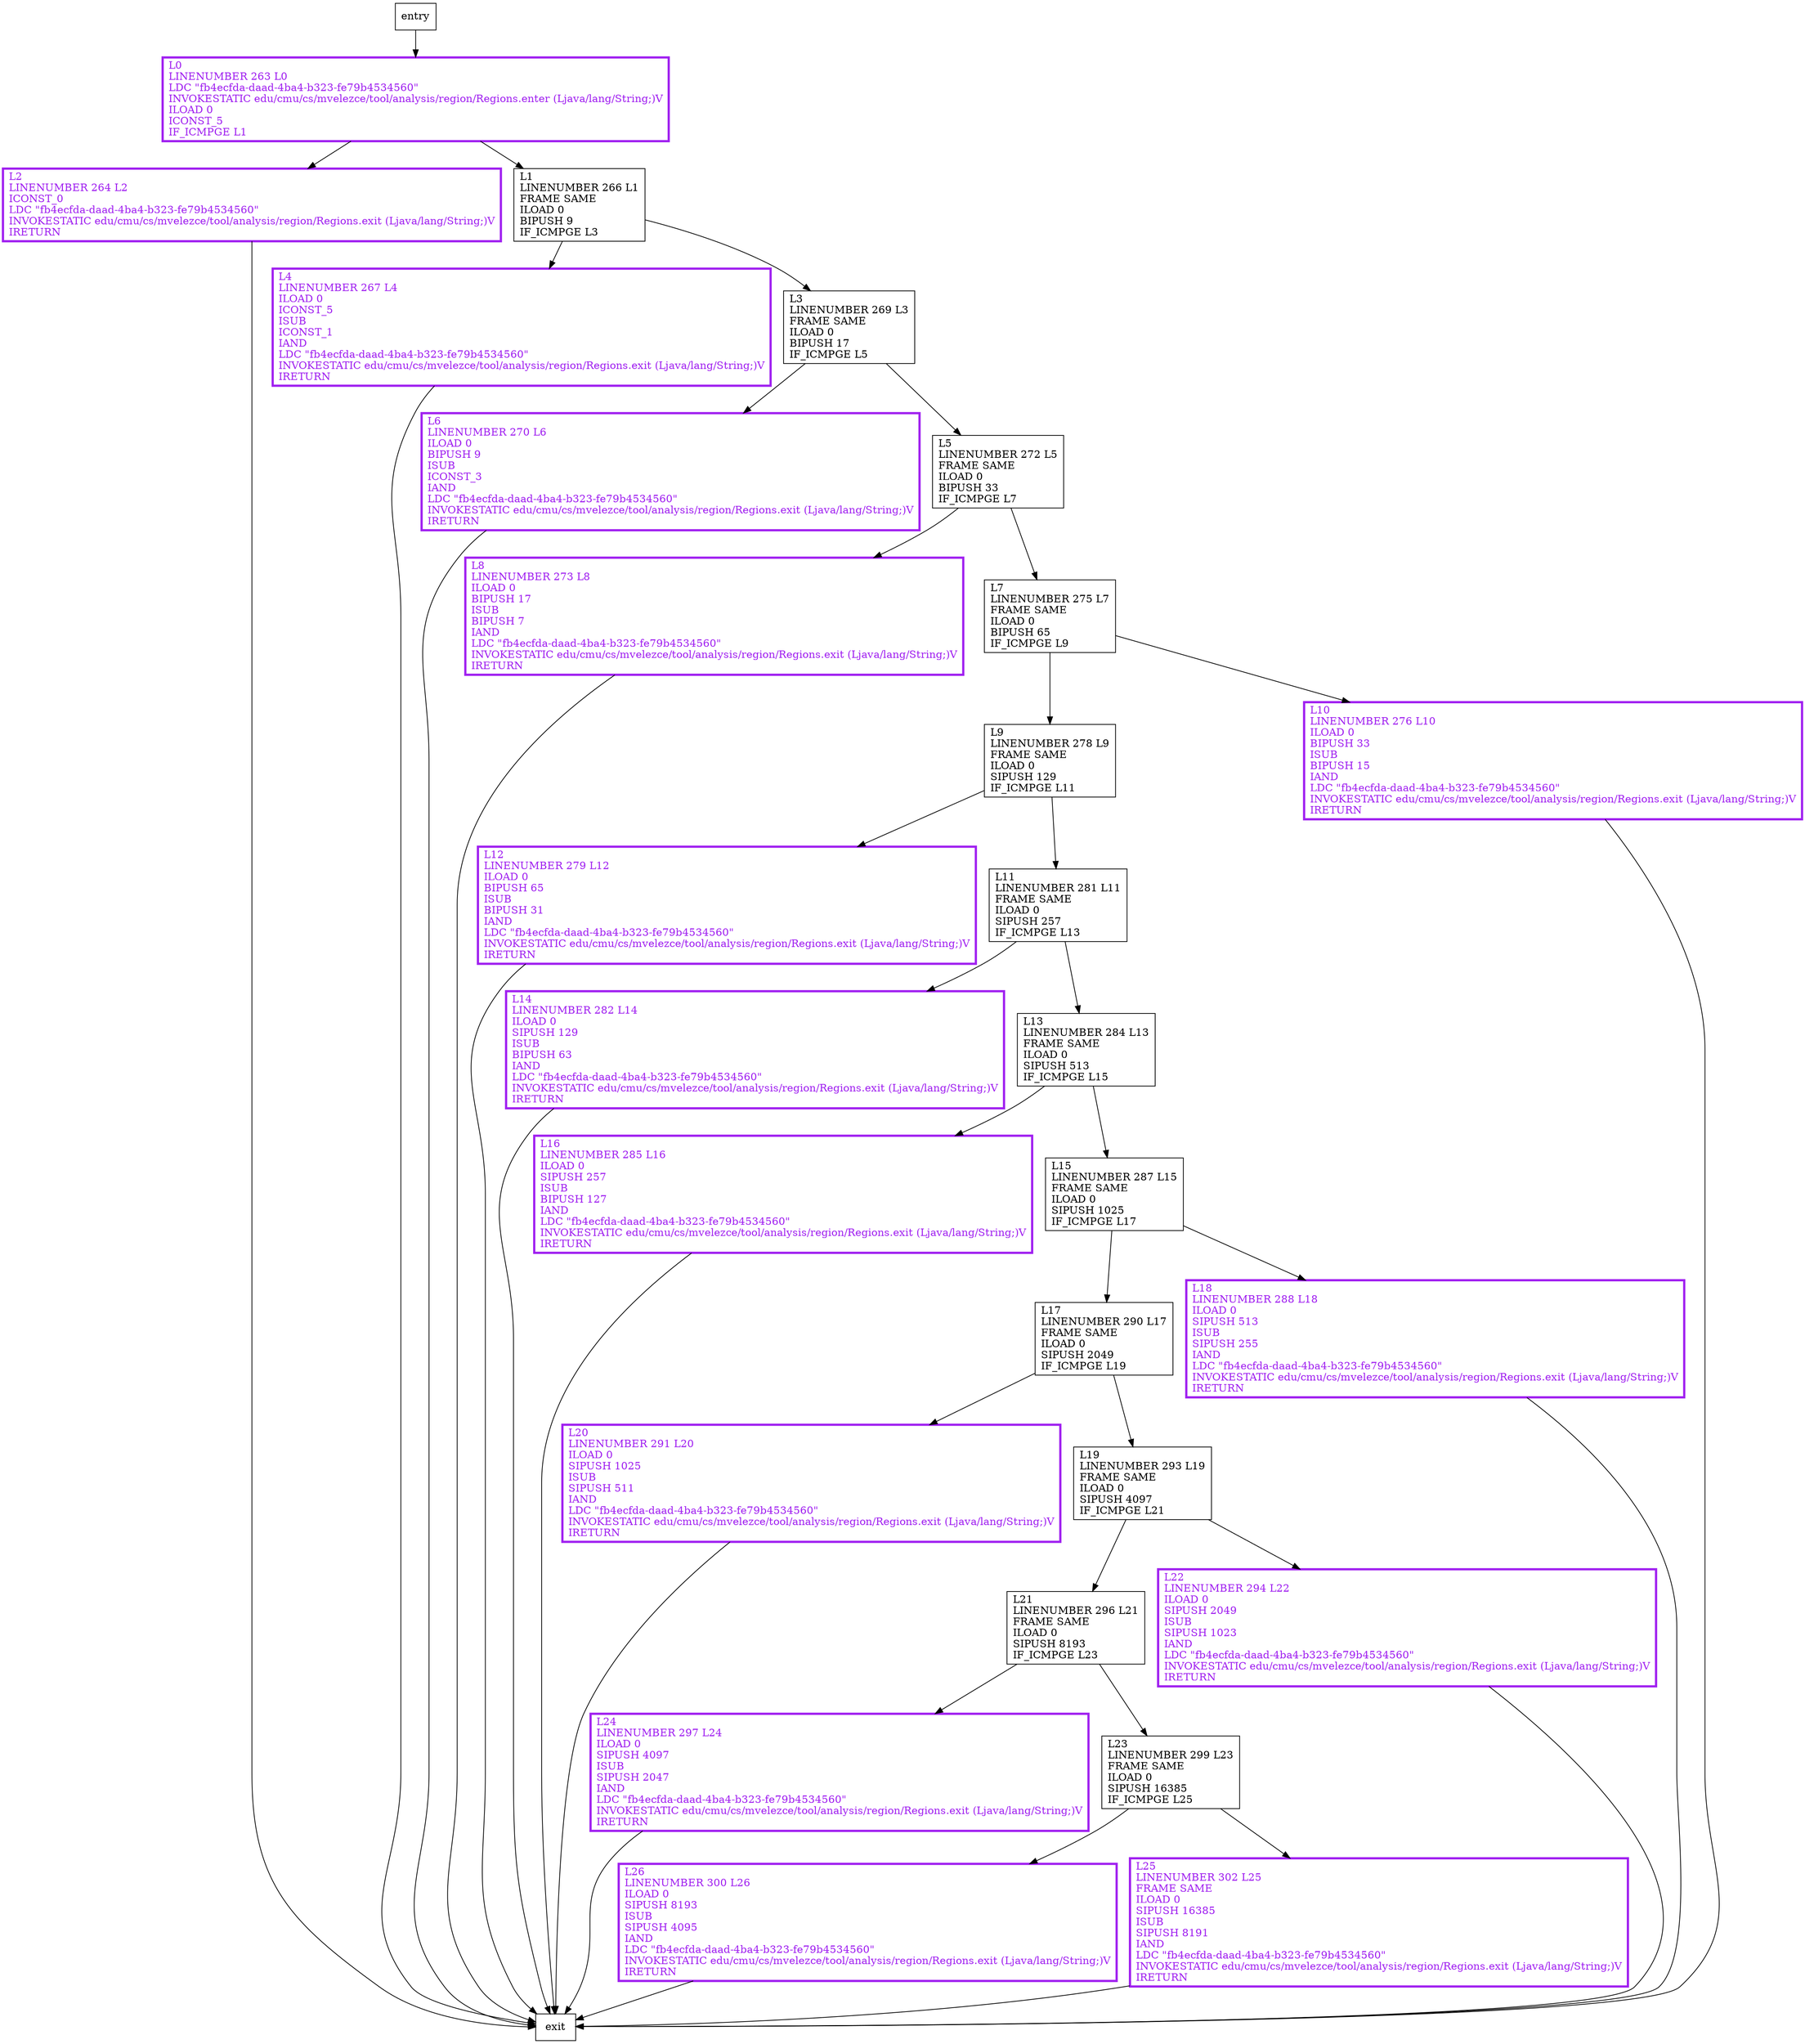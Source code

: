 digraph distExtraBitsValue {
node [shape=record];
2009703442 [label="L24\lLINENUMBER 297 L24\lILOAD 0\lSIPUSH 4097\lISUB\lSIPUSH 2047\lIAND\lLDC \"fb4ecfda-daad-4ba4-b323-fe79b4534560\"\lINVOKESTATIC edu/cmu/cs/mvelezce/tool/analysis/region/Regions.exit (Ljava/lang/String;)V\lIRETURN\l"];
1832059714 [label="L9\lLINENUMBER 278 L9\lFRAME SAME\lILOAD 0\lSIPUSH 129\lIF_ICMPGE L11\l"];
1250290145 [label="L21\lLINENUMBER 296 L21\lFRAME SAME\lILOAD 0\lSIPUSH 8193\lIF_ICMPGE L23\l"];
771188743 [label="L22\lLINENUMBER 294 L22\lILOAD 0\lSIPUSH 2049\lISUB\lSIPUSH 1023\lIAND\lLDC \"fb4ecfda-daad-4ba4-b323-fe79b4534560\"\lINVOKESTATIC edu/cmu/cs/mvelezce/tool/analysis/region/Regions.exit (Ljava/lang/String;)V\lIRETURN\l"];
1908079075 [label="L6\lLINENUMBER 270 L6\lILOAD 0\lBIPUSH 9\lISUB\lICONST_3\lIAND\lLDC \"fb4ecfda-daad-4ba4-b323-fe79b4534560\"\lINVOKESTATIC edu/cmu/cs/mvelezce/tool/analysis/region/Regions.exit (Ljava/lang/String;)V\lIRETURN\l"];
1921033215 [label="L23\lLINENUMBER 299 L23\lFRAME SAME\lILOAD 0\lSIPUSH 16385\lIF_ICMPGE L25\l"];
501421544 [label="L20\lLINENUMBER 291 L20\lILOAD 0\lSIPUSH 1025\lISUB\lSIPUSH 511\lIAND\lLDC \"fb4ecfda-daad-4ba4-b323-fe79b4534560\"\lINVOKESTATIC edu/cmu/cs/mvelezce/tool/analysis/region/Regions.exit (Ljava/lang/String;)V\lIRETURN\l"];
1845566371 [label="L14\lLINENUMBER 282 L14\lILOAD 0\lSIPUSH 129\lISUB\lBIPUSH 63\lIAND\lLDC \"fb4ecfda-daad-4ba4-b323-fe79b4534560\"\lINVOKESTATIC edu/cmu/cs/mvelezce/tool/analysis/region/Regions.exit (Ljava/lang/String;)V\lIRETURN\l"];
285990786 [label="L2\lLINENUMBER 264 L2\lICONST_0\lLDC \"fb4ecfda-daad-4ba4-b323-fe79b4534560\"\lINVOKESTATIC edu/cmu/cs/mvelezce/tool/analysis/region/Regions.exit (Ljava/lang/String;)V\lIRETURN\l"];
1264618214 [label="L10\lLINENUMBER 276 L10\lILOAD 0\lBIPUSH 33\lISUB\lBIPUSH 15\lIAND\lLDC \"fb4ecfda-daad-4ba4-b323-fe79b4534560\"\lINVOKESTATIC edu/cmu/cs/mvelezce/tool/analysis/region/Regions.exit (Ljava/lang/String;)V\lIRETURN\l"];
570000064 [label="L13\lLINENUMBER 284 L13\lFRAME SAME\lILOAD 0\lSIPUSH 513\lIF_ICMPGE L15\l"];
71791840 [label="L26\lLINENUMBER 300 L26\lILOAD 0\lSIPUSH 8193\lISUB\lSIPUSH 4095\lIAND\lLDC \"fb4ecfda-daad-4ba4-b323-fe79b4534560\"\lINVOKESTATIC edu/cmu/cs/mvelezce/tool/analysis/region/Regions.exit (Ljava/lang/String;)V\lIRETURN\l"];
243591785 [label="L16\lLINENUMBER 285 L16\lILOAD 0\lSIPUSH 257\lISUB\lBIPUSH 127\lIAND\lLDC \"fb4ecfda-daad-4ba4-b323-fe79b4534560\"\lINVOKESTATIC edu/cmu/cs/mvelezce/tool/analysis/region/Regions.exit (Ljava/lang/String;)V\lIRETURN\l"];
613998643 [label="L1\lLINENUMBER 266 L1\lFRAME SAME\lILOAD 0\lBIPUSH 9\lIF_ICMPGE L3\l"];
2009651999 [label="L15\lLINENUMBER 287 L15\lFRAME SAME\lILOAD 0\lSIPUSH 1025\lIF_ICMPGE L17\l"];
882734768 [label="L19\lLINENUMBER 293 L19\lFRAME SAME\lILOAD 0\lSIPUSH 4097\lIF_ICMPGE L21\l"];
1661376251 [label="L17\lLINENUMBER 290 L17\lFRAME SAME\lILOAD 0\lSIPUSH 2049\lIF_ICMPGE L19\l"];
2122145208 [label="L0\lLINENUMBER 263 L0\lLDC \"fb4ecfda-daad-4ba4-b323-fe79b4534560\"\lINVOKESTATIC edu/cmu/cs/mvelezce/tool/analysis/region/Regions.enter (Ljava/lang/String;)V\lILOAD 0\lICONST_5\lIF_ICMPGE L1\l"];
1420141061 [label="L12\lLINENUMBER 279 L12\lILOAD 0\lBIPUSH 65\lISUB\lBIPUSH 31\lIAND\lLDC \"fb4ecfda-daad-4ba4-b323-fe79b4534560\"\lINVOKESTATIC edu/cmu/cs/mvelezce/tool/analysis/region/Regions.exit (Ljava/lang/String;)V\lIRETURN\l"];
1576545434 [label="L4\lLINENUMBER 267 L4\lILOAD 0\lICONST_5\lISUB\lICONST_1\lIAND\lLDC \"fb4ecfda-daad-4ba4-b323-fe79b4534560\"\lINVOKESTATIC edu/cmu/cs/mvelezce/tool/analysis/region/Regions.exit (Ljava/lang/String;)V\lIRETURN\l"];
1040373358 [label="L5\lLINENUMBER 272 L5\lFRAME SAME\lILOAD 0\lBIPUSH 33\lIF_ICMPGE L7\l"];
1160387631 [label="L8\lLINENUMBER 273 L8\lILOAD 0\lBIPUSH 17\lISUB\lBIPUSH 7\lIAND\lLDC \"fb4ecfda-daad-4ba4-b323-fe79b4534560\"\lINVOKESTATIC edu/cmu/cs/mvelezce/tool/analysis/region/Regions.exit (Ljava/lang/String;)V\lIRETURN\l"];
317100523 [label="L25\lLINENUMBER 302 L25\lFRAME SAME\lILOAD 0\lSIPUSH 16385\lISUB\lSIPUSH 8191\lIAND\lLDC \"fb4ecfda-daad-4ba4-b323-fe79b4534560\"\lINVOKESTATIC edu/cmu/cs/mvelezce/tool/analysis/region/Regions.exit (Ljava/lang/String;)V\lIRETURN\l"];
1241262208 [label="L3\lLINENUMBER 269 L3\lFRAME SAME\lILOAD 0\lBIPUSH 17\lIF_ICMPGE L5\l"];
1504343932 [label="L7\lLINENUMBER 275 L7\lFRAME SAME\lILOAD 0\lBIPUSH 65\lIF_ICMPGE L9\l"];
96228667 [label="L18\lLINENUMBER 288 L18\lILOAD 0\lSIPUSH 513\lISUB\lSIPUSH 255\lIAND\lLDC \"fb4ecfda-daad-4ba4-b323-fe79b4534560\"\lINVOKESTATIC edu/cmu/cs/mvelezce/tool/analysis/region/Regions.exit (Ljava/lang/String;)V\lIRETURN\l"];
1098585441 [label="L11\lLINENUMBER 281 L11\lFRAME SAME\lILOAD 0\lSIPUSH 257\lIF_ICMPGE L13\l"];
entry;
exit;
2009703442 -> exit;
1832059714 -> 1420141061;
1832059714 -> 1098585441;
1250290145 -> 2009703442;
1250290145 -> 1921033215;
771188743 -> exit;
1908079075 -> exit;
1921033215 -> 317100523;
1921033215 -> 71791840;
501421544 -> exit;
1845566371 -> exit;
285990786 -> exit;
1264618214 -> exit;
570000064 -> 243591785;
570000064 -> 2009651999;
71791840 -> exit;
243591785 -> exit;
613998643 -> 1576545434;
613998643 -> 1241262208;
2009651999 -> 1661376251;
2009651999 -> 96228667;
882734768 -> 1250290145;
882734768 -> 771188743;
1661376251 -> 882734768;
1661376251 -> 501421544;
entry -> 2122145208;
2122145208 -> 285990786;
2122145208 -> 613998643;
1420141061 -> exit;
1576545434 -> exit;
1040373358 -> 1160387631;
1040373358 -> 1504343932;
1160387631 -> exit;
317100523 -> exit;
1241262208 -> 1040373358;
1241262208 -> 1908079075;
1504343932 -> 1832059714;
1504343932 -> 1264618214;
96228667 -> exit;
1098585441 -> 1845566371;
1098585441 -> 570000064;
2009703442[fontcolor="purple", penwidth=3, color="purple"];
771188743[fontcolor="purple", penwidth=3, color="purple"];
1908079075[fontcolor="purple", penwidth=3, color="purple"];
501421544[fontcolor="purple", penwidth=3, color="purple"];
1845566371[fontcolor="purple", penwidth=3, color="purple"];
2122145208[fontcolor="purple", penwidth=3, color="purple"];
1420141061[fontcolor="purple", penwidth=3, color="purple"];
285990786[fontcolor="purple", penwidth=3, color="purple"];
1576545434[fontcolor="purple", penwidth=3, color="purple"];
1160387631[fontcolor="purple", penwidth=3, color="purple"];
317100523[fontcolor="purple", penwidth=3, color="purple"];
1264618214[fontcolor="purple", penwidth=3, color="purple"];
71791840[fontcolor="purple", penwidth=3, color="purple"];
243591785[fontcolor="purple", penwidth=3, color="purple"];
96228667[fontcolor="purple", penwidth=3, color="purple"];
}
